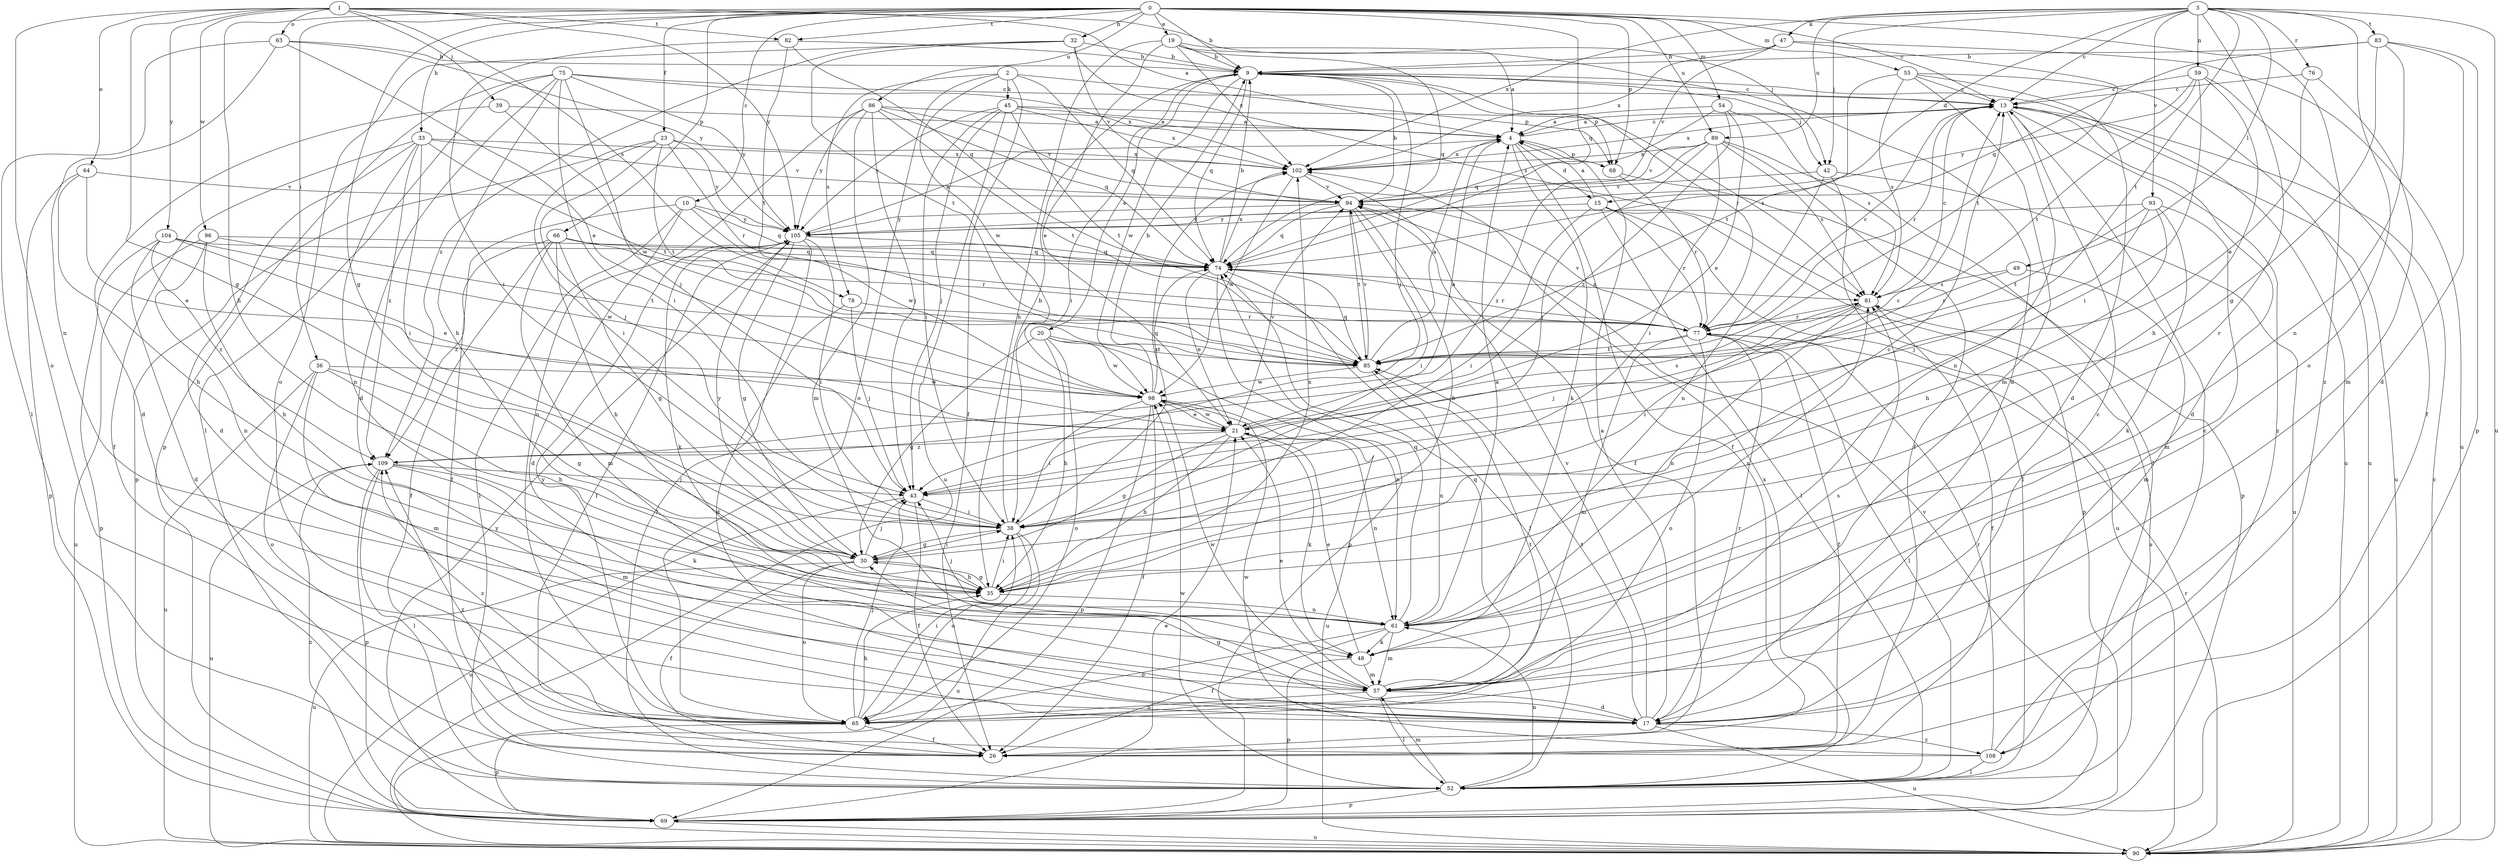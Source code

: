 strict digraph  {
0;
1;
2;
3;
4;
9;
10;
13;
15;
17;
19;
20;
21;
23;
26;
30;
32;
33;
35;
36;
38;
39;
42;
43;
45;
47;
48;
49;
52;
54;
55;
57;
59;
61;
63;
64;
65;
66;
68;
69;
74;
75;
76;
77;
78;
81;
82;
83;
85;
86;
89;
90;
93;
94;
96;
98;
102;
104;
105;
108;
109;
0 -> 9  [label=b];
0 -> 10  [label=c];
0 -> 13  [label=c];
0 -> 19  [label=e];
0 -> 23  [label=f];
0 -> 30  [label=g];
0 -> 32  [label=h];
0 -> 33  [label=h];
0 -> 35  [label=h];
0 -> 36  [label=i];
0 -> 54  [label=m];
0 -> 55  [label=m];
0 -> 66  [label=p];
0 -> 68  [label=p];
0 -> 74  [label=q];
0 -> 82  [label=t];
0 -> 86  [label=u];
0 -> 89  [label=u];
0 -> 108  [label=z];
1 -> 4  [label=a];
1 -> 30  [label=g];
1 -> 39  [label=j];
1 -> 42  [label=j];
1 -> 63  [label=o];
1 -> 64  [label=o];
1 -> 65  [label=o];
1 -> 78  [label=s];
1 -> 82  [label=t];
1 -> 96  [label=w];
1 -> 104  [label=y];
1 -> 105  [label=y];
2 -> 26  [label=f];
2 -> 45  [label=k];
2 -> 65  [label=o];
2 -> 68  [label=p];
2 -> 74  [label=q];
2 -> 78  [label=s];
2 -> 98  [label=w];
3 -> 13  [label=c];
3 -> 15  [label=d];
3 -> 42  [label=j];
3 -> 47  [label=k];
3 -> 49  [label=l];
3 -> 59  [label=n];
3 -> 65  [label=o];
3 -> 76  [label=r];
3 -> 83  [label=t];
3 -> 85  [label=t];
3 -> 89  [label=u];
3 -> 90  [label=u];
3 -> 93  [label=v];
3 -> 102  [label=x];
3 -> 48  [label=r];
4 -> 13  [label=c];
4 -> 15  [label=d];
4 -> 26  [label=f];
4 -> 48  [label=k];
4 -> 68  [label=p];
4 -> 102  [label=x];
9 -> 13  [label=c];
9 -> 20  [label=e];
9 -> 38  [label=i];
9 -> 42  [label=j];
9 -> 43  [label=j];
9 -> 68  [label=p];
9 -> 74  [label=q];
9 -> 77  [label=r];
9 -> 90  [label=u];
9 -> 98  [label=w];
10 -> 17  [label=d];
10 -> 26  [label=f];
10 -> 52  [label=l];
10 -> 74  [label=q];
10 -> 98  [label=w];
10 -> 105  [label=y];
13 -> 4  [label=a];
13 -> 17  [label=d];
13 -> 61  [label=n];
13 -> 77  [label=r];
13 -> 90  [label=u];
13 -> 102  [label=x];
13 -> 108  [label=z];
15 -> 4  [label=a];
15 -> 38  [label=i];
15 -> 52  [label=l];
15 -> 69  [label=p];
15 -> 77  [label=r];
15 -> 90  [label=u];
15 -> 105  [label=y];
17 -> 4  [label=a];
17 -> 13  [label=c];
17 -> 30  [label=g];
17 -> 77  [label=r];
17 -> 85  [label=t];
17 -> 90  [label=u];
17 -> 94  [label=v];
17 -> 108  [label=z];
19 -> 4  [label=a];
19 -> 9  [label=b];
19 -> 17  [label=d];
19 -> 21  [label=e];
19 -> 35  [label=h];
19 -> 74  [label=q];
19 -> 102  [label=x];
20 -> 30  [label=g];
20 -> 35  [label=h];
20 -> 61  [label=n];
20 -> 65  [label=o];
20 -> 85  [label=t];
20 -> 98  [label=w];
21 -> 4  [label=a];
21 -> 30  [label=g];
21 -> 35  [label=h];
21 -> 48  [label=k];
21 -> 61  [label=n];
21 -> 81  [label=s];
21 -> 94  [label=v];
21 -> 98  [label=w];
21 -> 109  [label=z];
23 -> 38  [label=i];
23 -> 43  [label=j];
23 -> 69  [label=p];
23 -> 77  [label=r];
23 -> 85  [label=t];
23 -> 102  [label=x];
23 -> 105  [label=y];
30 -> 26  [label=f];
30 -> 35  [label=h];
30 -> 38  [label=i];
30 -> 43  [label=j];
30 -> 65  [label=o];
30 -> 90  [label=u];
30 -> 105  [label=y];
32 -> 9  [label=b];
32 -> 65  [label=o];
32 -> 81  [label=s];
32 -> 85  [label=t];
32 -> 94  [label=v];
32 -> 109  [label=z];
33 -> 17  [label=d];
33 -> 26  [label=f];
33 -> 38  [label=i];
33 -> 61  [label=n];
33 -> 85  [label=t];
33 -> 94  [label=v];
33 -> 102  [label=x];
33 -> 109  [label=z];
35 -> 13  [label=c];
35 -> 30  [label=g];
35 -> 38  [label=i];
35 -> 61  [label=n];
35 -> 102  [label=x];
36 -> 30  [label=g];
36 -> 35  [label=h];
36 -> 57  [label=m];
36 -> 65  [label=o];
36 -> 90  [label=u];
36 -> 98  [label=w];
38 -> 9  [label=b];
38 -> 30  [label=g];
38 -> 65  [label=o];
38 -> 90  [label=u];
38 -> 102  [label=x];
39 -> 4  [label=a];
39 -> 17  [label=d];
39 -> 98  [label=w];
42 -> 52  [label=l];
42 -> 61  [label=n];
42 -> 90  [label=u];
42 -> 94  [label=v];
43 -> 13  [label=c];
43 -> 26  [label=f];
43 -> 38  [label=i];
43 -> 90  [label=u];
45 -> 4  [label=a];
45 -> 38  [label=i];
45 -> 43  [label=j];
45 -> 81  [label=s];
45 -> 85  [label=t];
45 -> 90  [label=u];
45 -> 102  [label=x];
45 -> 105  [label=y];
47 -> 9  [label=b];
47 -> 85  [label=t];
47 -> 90  [label=u];
47 -> 94  [label=v];
47 -> 102  [label=x];
48 -> 21  [label=e];
48 -> 57  [label=m];
48 -> 69  [label=p];
49 -> 57  [label=m];
49 -> 77  [label=r];
49 -> 81  [label=s];
52 -> 57  [label=m];
52 -> 61  [label=n];
52 -> 69  [label=p];
52 -> 81  [label=s];
52 -> 98  [label=w];
52 -> 102  [label=x];
54 -> 4  [label=a];
54 -> 21  [label=e];
54 -> 74  [label=q];
54 -> 81  [label=s];
54 -> 109  [label=z];
55 -> 13  [label=c];
55 -> 17  [label=d];
55 -> 57  [label=m];
55 -> 81  [label=s];
55 -> 85  [label=t];
55 -> 90  [label=u];
57 -> 17  [label=d];
57 -> 21  [label=e];
57 -> 52  [label=l];
57 -> 65  [label=o];
57 -> 74  [label=q];
57 -> 81  [label=s];
57 -> 98  [label=w];
59 -> 13  [label=c];
59 -> 26  [label=f];
59 -> 35  [label=h];
59 -> 38  [label=i];
59 -> 85  [label=t];
59 -> 105  [label=y];
61 -> 4  [label=a];
61 -> 26  [label=f];
61 -> 43  [label=j];
61 -> 48  [label=k];
61 -> 57  [label=m];
61 -> 65  [label=o];
61 -> 74  [label=q];
61 -> 81  [label=s];
63 -> 9  [label=b];
63 -> 21  [label=e];
63 -> 52  [label=l];
63 -> 61  [label=n];
63 -> 105  [label=y];
64 -> 21  [label=e];
64 -> 35  [label=h];
64 -> 69  [label=p];
64 -> 94  [label=v];
65 -> 26  [label=f];
65 -> 35  [label=h];
65 -> 38  [label=i];
65 -> 43  [label=j];
65 -> 69  [label=p];
65 -> 85  [label=t];
65 -> 105  [label=y];
65 -> 109  [label=z];
66 -> 26  [label=f];
66 -> 30  [label=g];
66 -> 35  [label=h];
66 -> 57  [label=m];
66 -> 74  [label=q];
66 -> 77  [label=r];
66 -> 109  [label=z];
68 -> 69  [label=p];
68 -> 77  [label=r];
69 -> 21  [label=e];
69 -> 90  [label=u];
69 -> 94  [label=v];
69 -> 105  [label=y];
69 -> 109  [label=z];
74 -> 9  [label=b];
74 -> 21  [label=e];
74 -> 52  [label=l];
74 -> 69  [label=p];
74 -> 77  [label=r];
74 -> 81  [label=s];
74 -> 102  [label=x];
75 -> 13  [label=c];
75 -> 17  [label=d];
75 -> 35  [label=h];
75 -> 38  [label=i];
75 -> 43  [label=j];
75 -> 52  [label=l];
75 -> 69  [label=p];
75 -> 102  [label=x];
75 -> 105  [label=y];
76 -> 13  [label=c];
76 -> 21  [label=e];
76 -> 57  [label=m];
77 -> 13  [label=c];
77 -> 26  [label=f];
77 -> 52  [label=l];
77 -> 57  [label=m];
77 -> 65  [label=o];
77 -> 85  [label=t];
77 -> 94  [label=v];
78 -> 17  [label=d];
78 -> 43  [label=j];
78 -> 77  [label=r];
81 -> 13  [label=c];
81 -> 26  [label=f];
81 -> 38  [label=i];
81 -> 43  [label=j];
81 -> 61  [label=n];
81 -> 77  [label=r];
82 -> 9  [label=b];
82 -> 38  [label=i];
82 -> 74  [label=q];
82 -> 85  [label=t];
83 -> 9  [label=b];
83 -> 17  [label=d];
83 -> 30  [label=g];
83 -> 61  [label=n];
83 -> 69  [label=p];
83 -> 74  [label=q];
85 -> 4  [label=a];
85 -> 61  [label=n];
85 -> 74  [label=q];
85 -> 94  [label=v];
85 -> 98  [label=w];
86 -> 4  [label=a];
86 -> 43  [label=j];
86 -> 57  [label=m];
86 -> 65  [label=o];
86 -> 74  [label=q];
86 -> 85  [label=t];
86 -> 94  [label=v];
86 -> 105  [label=y];
89 -> 26  [label=f];
89 -> 38  [label=i];
89 -> 43  [label=j];
89 -> 52  [label=l];
89 -> 81  [label=s];
89 -> 94  [label=v];
89 -> 102  [label=x];
89 -> 109  [label=z];
90 -> 13  [label=c];
90 -> 77  [label=r];
93 -> 35  [label=h];
93 -> 43  [label=j];
93 -> 48  [label=k];
93 -> 57  [label=m];
93 -> 85  [label=t];
93 -> 105  [label=y];
94 -> 9  [label=b];
94 -> 35  [label=h];
94 -> 38  [label=i];
94 -> 74  [label=q];
94 -> 85  [label=t];
94 -> 105  [label=y];
96 -> 35  [label=h];
96 -> 61  [label=n];
96 -> 74  [label=q];
96 -> 85  [label=t];
96 -> 90  [label=u];
98 -> 9  [label=b];
98 -> 21  [label=e];
98 -> 26  [label=f];
98 -> 38  [label=i];
98 -> 69  [label=p];
98 -> 74  [label=q];
98 -> 90  [label=u];
102 -> 26  [label=f];
102 -> 94  [label=v];
102 -> 98  [label=w];
104 -> 17  [label=d];
104 -> 21  [label=e];
104 -> 69  [label=p];
104 -> 74  [label=q];
104 -> 98  [label=w];
104 -> 109  [label=z];
105 -> 4  [label=a];
105 -> 26  [label=f];
105 -> 30  [label=g];
105 -> 38  [label=i];
105 -> 48  [label=k];
105 -> 52  [label=l];
105 -> 74  [label=q];
108 -> 13  [label=c];
108 -> 52  [label=l];
108 -> 77  [label=r];
108 -> 98  [label=w];
108 -> 109  [label=z];
109 -> 43  [label=j];
109 -> 48  [label=k];
109 -> 52  [label=l];
109 -> 57  [label=m];
109 -> 69  [label=p];
109 -> 90  [label=u];
}

